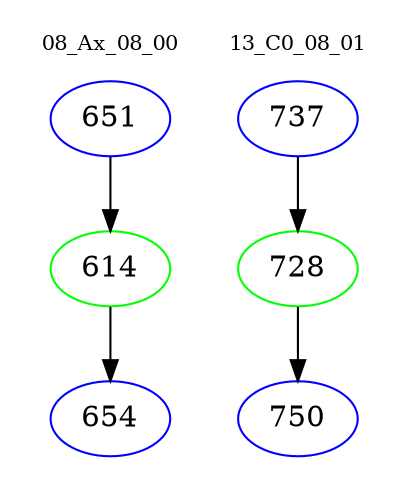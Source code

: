 digraph{
subgraph cluster_0 {
color = white
label = "08_Ax_08_00";
fontsize=10;
T0_651 [label="651", color="blue"]
T0_651 -> T0_614 [color="black"]
T0_614 [label="614", color="green"]
T0_614 -> T0_654 [color="black"]
T0_654 [label="654", color="blue"]
}
subgraph cluster_1 {
color = white
label = "13_C0_08_01";
fontsize=10;
T1_737 [label="737", color="blue"]
T1_737 -> T1_728 [color="black"]
T1_728 [label="728", color="green"]
T1_728 -> T1_750 [color="black"]
T1_750 [label="750", color="blue"]
}
}
